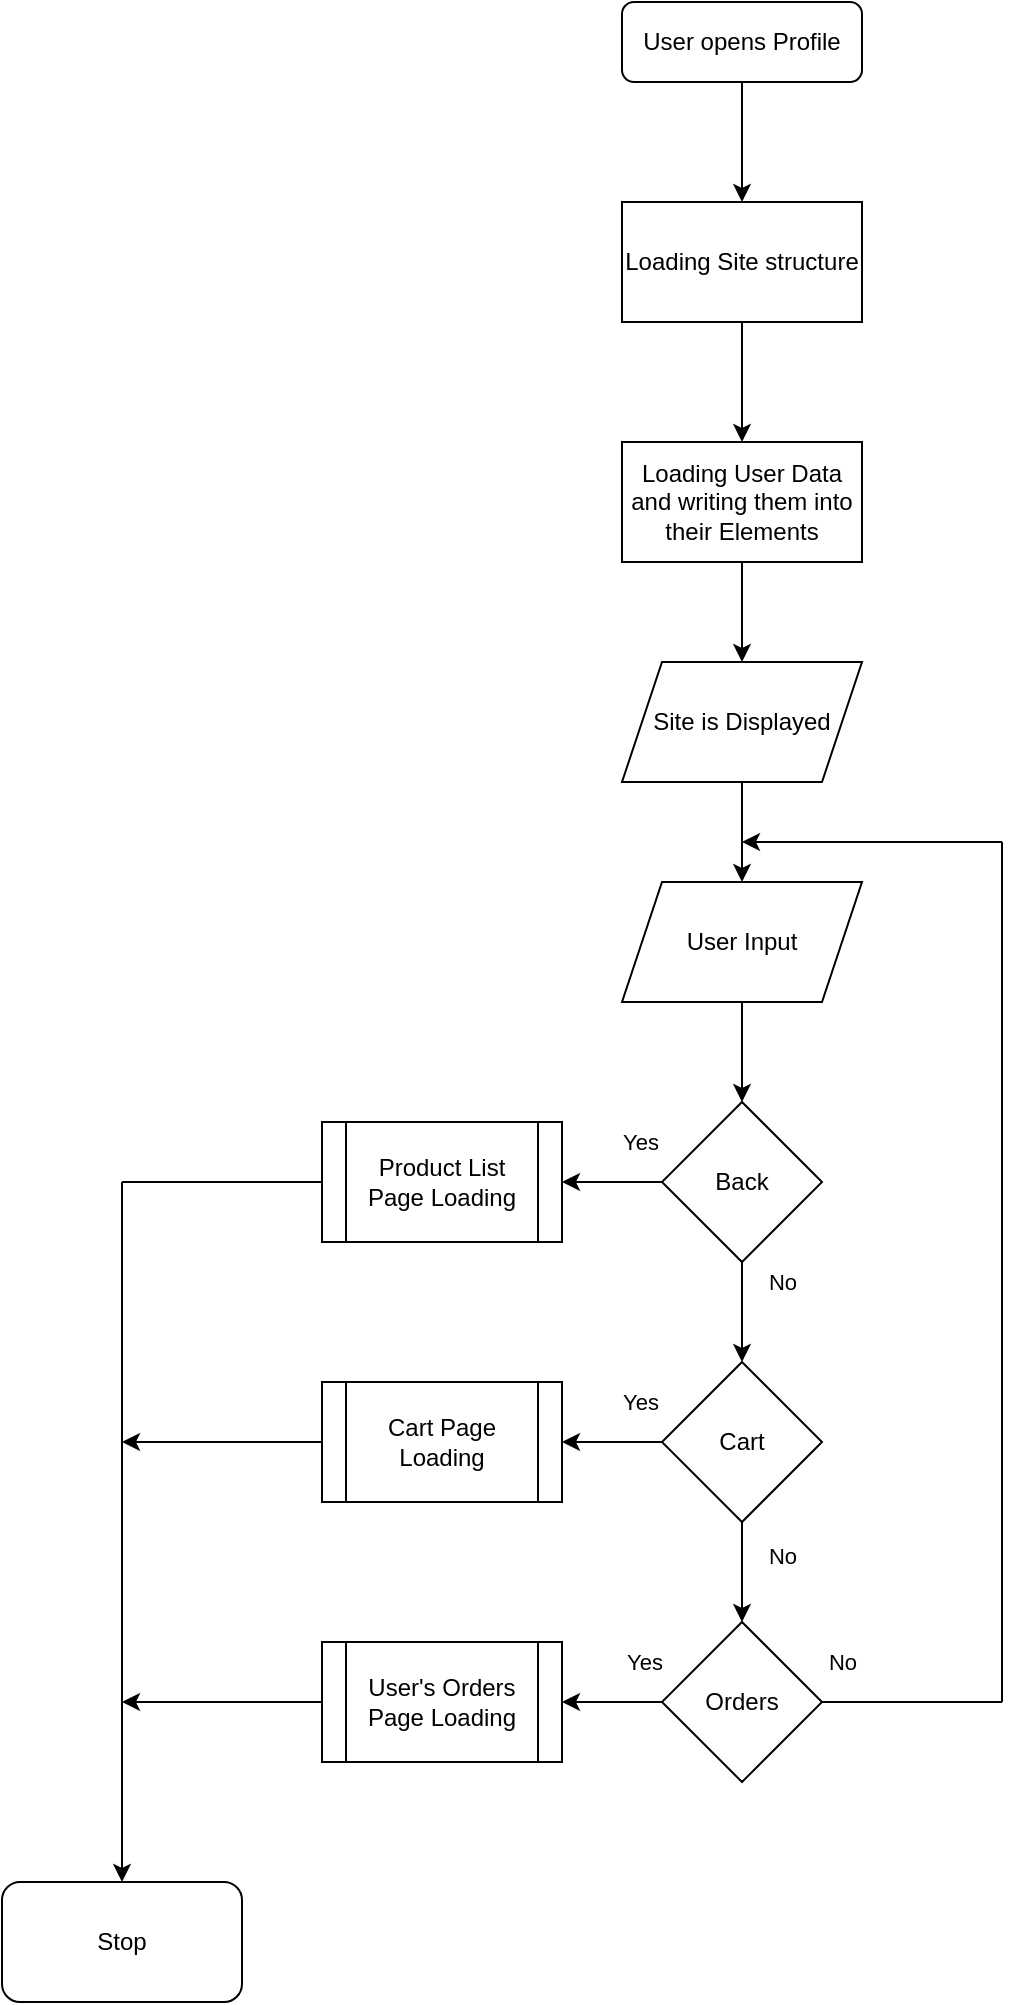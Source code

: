 <mxfile version="16.6.4" type="device" pages="4"><diagram id="ifqOCCTdqr87RmJeDILs" name="Profile-Page"><mxGraphModel dx="1360" dy="802" grid="1" gridSize="10" guides="1" tooltips="1" connect="1" arrows="1" fold="1" page="1" pageScale="1" pageWidth="827" pageHeight="1169" math="0" shadow="0"><root><mxCell id="6UboEJvr1Hs1O29U4E3f-0"/><mxCell id="6UboEJvr1Hs1O29U4E3f-1" parent="6UboEJvr1Hs1O29U4E3f-0"/><mxCell id="6UboEJvr1Hs1O29U4E3f-2" value="User opens Profile" style="rounded=1;whiteSpace=wrap;html=1;fontSize=12;glass=0;strokeWidth=1;shadow=0;" vertex="1" parent="6UboEJvr1Hs1O29U4E3f-1"><mxGeometry x="670" y="50" width="120" height="40" as="geometry"/></mxCell><mxCell id="6UboEJvr1Hs1O29U4E3f-3" value="Loading Site structure" style="rounded=0;whiteSpace=wrap;html=1;" vertex="1" parent="6UboEJvr1Hs1O29U4E3f-1"><mxGeometry x="670" y="150" width="120" height="60" as="geometry"/></mxCell><mxCell id="6UboEJvr1Hs1O29U4E3f-4" value="Loading User Data and writing them into their Elements" style="rounded=0;whiteSpace=wrap;html=1;" vertex="1" parent="6UboEJvr1Hs1O29U4E3f-1"><mxGeometry x="670" y="270" width="120" height="60" as="geometry"/></mxCell><mxCell id="6UboEJvr1Hs1O29U4E3f-5" value="" style="endArrow=classic;html=1;rounded=0;exitX=0.5;exitY=1;exitDx=0;exitDy=0;entryX=0.5;entryY=0;entryDx=0;entryDy=0;" edge="1" parent="6UboEJvr1Hs1O29U4E3f-1" source="6UboEJvr1Hs1O29U4E3f-2" target="6UboEJvr1Hs1O29U4E3f-3"><mxGeometry width="50" height="50" relative="1" as="geometry"><mxPoint x="700" y="340" as="sourcePoint"/><mxPoint x="750" y="290" as="targetPoint"/></mxGeometry></mxCell><mxCell id="6UboEJvr1Hs1O29U4E3f-6" value="" style="endArrow=classic;html=1;rounded=0;exitX=0.5;exitY=1;exitDx=0;exitDy=0;entryX=0.5;entryY=0;entryDx=0;entryDy=0;" edge="1" parent="6UboEJvr1Hs1O29U4E3f-1" source="6UboEJvr1Hs1O29U4E3f-3" target="6UboEJvr1Hs1O29U4E3f-4"><mxGeometry width="50" height="50" relative="1" as="geometry"><mxPoint x="700" y="340" as="sourcePoint"/><mxPoint x="750" y="290" as="targetPoint"/></mxGeometry></mxCell><mxCell id="6UboEJvr1Hs1O29U4E3f-7" value="User Input" style="shape=parallelogram;perimeter=parallelogramPerimeter;whiteSpace=wrap;html=1;fixedSize=1;" vertex="1" parent="6UboEJvr1Hs1O29U4E3f-1"><mxGeometry x="670" y="490" width="120" height="60" as="geometry"/></mxCell><mxCell id="6UboEJvr1Hs1O29U4E3f-8" value="Back" style="rhombus;whiteSpace=wrap;html=1;" vertex="1" parent="6UboEJvr1Hs1O29U4E3f-1"><mxGeometry x="690" y="600" width="80" height="80" as="geometry"/></mxCell><mxCell id="6UboEJvr1Hs1O29U4E3f-9" value="Cart" style="rhombus;whiteSpace=wrap;html=1;" vertex="1" parent="6UboEJvr1Hs1O29U4E3f-1"><mxGeometry x="690" y="730" width="80" height="80" as="geometry"/></mxCell><mxCell id="6UboEJvr1Hs1O29U4E3f-10" value="Orders" style="rhombus;whiteSpace=wrap;html=1;" vertex="1" parent="6UboEJvr1Hs1O29U4E3f-1"><mxGeometry x="690" y="860" width="80" height="80" as="geometry"/></mxCell><mxCell id="6UboEJvr1Hs1O29U4E3f-11" value="" style="endArrow=classic;html=1;rounded=0;exitX=0.5;exitY=1;exitDx=0;exitDy=0;entryX=0.5;entryY=0;entryDx=0;entryDy=0;" edge="1" parent="6UboEJvr1Hs1O29U4E3f-1" source="6UboEJvr1Hs1O29U4E3f-7" target="6UboEJvr1Hs1O29U4E3f-8"><mxGeometry width="50" height="50" relative="1" as="geometry"><mxPoint x="700" y="660" as="sourcePoint"/><mxPoint x="750" y="610" as="targetPoint"/></mxGeometry></mxCell><mxCell id="6UboEJvr1Hs1O29U4E3f-12" value="" style="endArrow=classic;html=1;rounded=0;exitX=0.5;exitY=1;exitDx=0;exitDy=0;entryX=0.5;entryY=0;entryDx=0;entryDy=0;" edge="1" parent="6UboEJvr1Hs1O29U4E3f-1" source="6UboEJvr1Hs1O29U4E3f-8" target="6UboEJvr1Hs1O29U4E3f-9"><mxGeometry width="50" height="50" relative="1" as="geometry"><mxPoint x="700" y="660" as="sourcePoint"/><mxPoint x="750" y="610" as="targetPoint"/></mxGeometry></mxCell><mxCell id="6UboEJvr1Hs1O29U4E3f-13" value="No" style="edgeLabel;html=1;align=center;verticalAlign=middle;resizable=0;points=[];" vertex="1" connectable="0" parent="6UboEJvr1Hs1O29U4E3f-12"><mxGeometry x="-0.409" relative="1" as="geometry"><mxPoint x="20" y="-5" as="offset"/></mxGeometry></mxCell><mxCell id="6UboEJvr1Hs1O29U4E3f-14" value="" style="endArrow=classic;html=1;rounded=0;exitX=0.5;exitY=1;exitDx=0;exitDy=0;entryX=0.5;entryY=0;entryDx=0;entryDy=0;" edge="1" parent="6UboEJvr1Hs1O29U4E3f-1" source="6UboEJvr1Hs1O29U4E3f-9" target="6UboEJvr1Hs1O29U4E3f-10"><mxGeometry width="50" height="50" relative="1" as="geometry"><mxPoint x="700" y="660" as="sourcePoint"/><mxPoint x="750" y="610" as="targetPoint"/></mxGeometry></mxCell><mxCell id="6UboEJvr1Hs1O29U4E3f-15" value="No" style="edgeLabel;html=1;align=center;verticalAlign=middle;resizable=0;points=[];" vertex="1" connectable="0" parent="6UboEJvr1Hs1O29U4E3f-14"><mxGeometry x="-0.314" relative="1" as="geometry"><mxPoint x="20" as="offset"/></mxGeometry></mxCell><mxCell id="6UboEJvr1Hs1O29U4E3f-16" value="" style="endArrow=none;html=1;rounded=0;exitX=1;exitY=0.5;exitDx=0;exitDy=0;" edge="1" parent="6UboEJvr1Hs1O29U4E3f-1" source="6UboEJvr1Hs1O29U4E3f-10"><mxGeometry width="50" height="50" relative="1" as="geometry"><mxPoint x="700" y="700" as="sourcePoint"/><mxPoint x="860" y="900" as="targetPoint"/></mxGeometry></mxCell><mxCell id="6UboEJvr1Hs1O29U4E3f-17" value="No" style="edgeLabel;html=1;align=center;verticalAlign=middle;resizable=0;points=[];" vertex="1" connectable="0" parent="6UboEJvr1Hs1O29U4E3f-16"><mxGeometry x="-0.676" y="-4" relative="1" as="geometry"><mxPoint x="-5" y="-24" as="offset"/></mxGeometry></mxCell><mxCell id="6UboEJvr1Hs1O29U4E3f-18" value="" style="endArrow=none;html=1;rounded=0;" edge="1" parent="6UboEJvr1Hs1O29U4E3f-1"><mxGeometry width="50" height="50" relative="1" as="geometry"><mxPoint x="860" y="900" as="sourcePoint"/><mxPoint x="860" y="470" as="targetPoint"/></mxGeometry></mxCell><mxCell id="6UboEJvr1Hs1O29U4E3f-19" value="" style="endArrow=classic;html=1;rounded=0;" edge="1" parent="6UboEJvr1Hs1O29U4E3f-1"><mxGeometry width="50" height="50" relative="1" as="geometry"><mxPoint x="860" y="470" as="sourcePoint"/><mxPoint x="730" y="470" as="targetPoint"/></mxGeometry></mxCell><mxCell id="6UboEJvr1Hs1O29U4E3f-20" value="Stop" style="rounded=1;whiteSpace=wrap;html=1;" vertex="1" parent="6UboEJvr1Hs1O29U4E3f-1"><mxGeometry x="360" y="990" width="120" height="60" as="geometry"/></mxCell><mxCell id="6UboEJvr1Hs1O29U4E3f-21" value="Product List Page Loading" style="shape=process;whiteSpace=wrap;html=1;backgroundOutline=1;" vertex="1" parent="6UboEJvr1Hs1O29U4E3f-1"><mxGeometry x="520" y="610" width="120" height="60" as="geometry"/></mxCell><mxCell id="6UboEJvr1Hs1O29U4E3f-22" value="Cart Page Loading" style="shape=process;whiteSpace=wrap;html=1;backgroundOutline=1;" vertex="1" parent="6UboEJvr1Hs1O29U4E3f-1"><mxGeometry x="520" y="740" width="120" height="60" as="geometry"/></mxCell><mxCell id="6UboEJvr1Hs1O29U4E3f-23" value="User's Orders Page Loading" style="shape=process;whiteSpace=wrap;html=1;backgroundOutline=1;" vertex="1" parent="6UboEJvr1Hs1O29U4E3f-1"><mxGeometry x="520" y="870" width="120" height="60" as="geometry"/></mxCell><mxCell id="6UboEJvr1Hs1O29U4E3f-24" value="" style="endArrow=classic;html=1;rounded=0;exitX=0;exitY=0.5;exitDx=0;exitDy=0;entryX=1;entryY=0.5;entryDx=0;entryDy=0;" edge="1" parent="6UboEJvr1Hs1O29U4E3f-1" source="6UboEJvr1Hs1O29U4E3f-8" target="6UboEJvr1Hs1O29U4E3f-21"><mxGeometry width="50" height="50" relative="1" as="geometry"><mxPoint x="440" y="800" as="sourcePoint"/><mxPoint x="490" y="750" as="targetPoint"/></mxGeometry></mxCell><mxCell id="6UboEJvr1Hs1O29U4E3f-25" value="Yes" style="edgeLabel;html=1;align=center;verticalAlign=middle;resizable=0;points=[];" vertex="1" connectable="0" parent="6UboEJvr1Hs1O29U4E3f-24"><mxGeometry x="-0.549" y="2" relative="1" as="geometry"><mxPoint y="-22" as="offset"/></mxGeometry></mxCell><mxCell id="6UboEJvr1Hs1O29U4E3f-26" value="" style="endArrow=classic;html=1;rounded=0;exitX=0;exitY=0.5;exitDx=0;exitDy=0;entryX=1;entryY=0.5;entryDx=0;entryDy=0;" edge="1" parent="6UboEJvr1Hs1O29U4E3f-1" source="6UboEJvr1Hs1O29U4E3f-9" target="6UboEJvr1Hs1O29U4E3f-22"><mxGeometry width="50" height="50" relative="1" as="geometry"><mxPoint x="440" y="800" as="sourcePoint"/><mxPoint x="490" y="750" as="targetPoint"/></mxGeometry></mxCell><mxCell id="6UboEJvr1Hs1O29U4E3f-27" value="Yes" style="edgeLabel;html=1;align=center;verticalAlign=middle;resizable=0;points=[];" vertex="1" connectable="0" parent="6UboEJvr1Hs1O29U4E3f-26"><mxGeometry x="-0.549" y="-1" relative="1" as="geometry"><mxPoint y="-19" as="offset"/></mxGeometry></mxCell><mxCell id="6UboEJvr1Hs1O29U4E3f-28" value="" style="endArrow=classic;html=1;rounded=0;exitX=0;exitY=0.5;exitDx=0;exitDy=0;entryX=1;entryY=0.5;entryDx=0;entryDy=0;" edge="1" parent="6UboEJvr1Hs1O29U4E3f-1" source="6UboEJvr1Hs1O29U4E3f-10" target="6UboEJvr1Hs1O29U4E3f-23"><mxGeometry width="50" height="50" relative="1" as="geometry"><mxPoint x="440" y="800" as="sourcePoint"/><mxPoint x="490" y="750" as="targetPoint"/></mxGeometry></mxCell><mxCell id="6UboEJvr1Hs1O29U4E3f-29" value="Yes" style="edgeLabel;html=1;align=center;verticalAlign=middle;resizable=0;points=[];" vertex="1" connectable="0" parent="6UboEJvr1Hs1O29U4E3f-28"><mxGeometry x="-0.663" y="-2" relative="1" as="geometry"><mxPoint x="-1" y="-18" as="offset"/></mxGeometry></mxCell><mxCell id="6UboEJvr1Hs1O29U4E3f-30" value="" style="endArrow=none;html=1;rounded=0;exitX=0;exitY=0.5;exitDx=0;exitDy=0;" edge="1" parent="6UboEJvr1Hs1O29U4E3f-1" source="6UboEJvr1Hs1O29U4E3f-21"><mxGeometry width="50" height="50" relative="1" as="geometry"><mxPoint x="430" y="810" as="sourcePoint"/><mxPoint x="420" y="640" as="targetPoint"/></mxGeometry></mxCell><mxCell id="6UboEJvr1Hs1O29U4E3f-31" value="" style="endArrow=classic;html=1;rounded=0;entryX=0.5;entryY=0;entryDx=0;entryDy=0;" edge="1" parent="6UboEJvr1Hs1O29U4E3f-1" target="6UboEJvr1Hs1O29U4E3f-20"><mxGeometry width="50" height="50" relative="1" as="geometry"><mxPoint x="420" y="640" as="sourcePoint"/><mxPoint x="480" y="760" as="targetPoint"/></mxGeometry></mxCell><mxCell id="6UboEJvr1Hs1O29U4E3f-32" value="" style="endArrow=classic;html=1;rounded=0;exitX=0;exitY=0.5;exitDx=0;exitDy=0;" edge="1" parent="6UboEJvr1Hs1O29U4E3f-1" source="6UboEJvr1Hs1O29U4E3f-22"><mxGeometry width="50" height="50" relative="1" as="geometry"><mxPoint x="430" y="810" as="sourcePoint"/><mxPoint x="420" y="770" as="targetPoint"/></mxGeometry></mxCell><mxCell id="6UboEJvr1Hs1O29U4E3f-33" value="" style="endArrow=classic;html=1;rounded=0;exitX=0;exitY=0.5;exitDx=0;exitDy=0;" edge="1" parent="6UboEJvr1Hs1O29U4E3f-1" source="6UboEJvr1Hs1O29U4E3f-23"><mxGeometry width="50" height="50" relative="1" as="geometry"><mxPoint x="430" y="710" as="sourcePoint"/><mxPoint x="420" y="900" as="targetPoint"/></mxGeometry></mxCell><mxCell id="6UboEJvr1Hs1O29U4E3f-34" value="Site is Displayed" style="shape=parallelogram;perimeter=parallelogramPerimeter;whiteSpace=wrap;html=1;fixedSize=1;" vertex="1" parent="6UboEJvr1Hs1O29U4E3f-1"><mxGeometry x="670" y="380" width="120" height="60" as="geometry"/></mxCell><mxCell id="6UboEJvr1Hs1O29U4E3f-35" value="" style="endArrow=classic;html=1;rounded=0;exitX=0.5;exitY=1;exitDx=0;exitDy=0;entryX=0.5;entryY=0;entryDx=0;entryDy=0;" edge="1" parent="6UboEJvr1Hs1O29U4E3f-1" source="6UboEJvr1Hs1O29U4E3f-4" target="6UboEJvr1Hs1O29U4E3f-34"><mxGeometry width="50" height="50" relative="1" as="geometry"><mxPoint x="630" y="500" as="sourcePoint"/><mxPoint x="680" y="450" as="targetPoint"/></mxGeometry></mxCell><mxCell id="6UboEJvr1Hs1O29U4E3f-36" value="" style="endArrow=classic;html=1;rounded=0;exitX=0.5;exitY=1;exitDx=0;exitDy=0;entryX=0.5;entryY=0;entryDx=0;entryDy=0;" edge="1" parent="6UboEJvr1Hs1O29U4E3f-1" source="6UboEJvr1Hs1O29U4E3f-34" target="6UboEJvr1Hs1O29U4E3f-7"><mxGeometry width="50" height="50" relative="1" as="geometry"><mxPoint x="630" y="500" as="sourcePoint"/><mxPoint x="680" y="450" as="targetPoint"/></mxGeometry></mxCell></root></mxGraphModel></diagram><diagram id="C5RBs43oDa-KdzZeNtuy" name="Product-List"><mxGraphModel dx="2770" dy="2315" grid="1" gridSize="10" guides="1" tooltips="1" connect="1" arrows="1" fold="1" page="1" pageScale="1" pageWidth="827" pageHeight="1169" math="0" shadow="0"><root><mxCell id="WIyWlLk6GJQsqaUBKTNV-0"/><mxCell id="WIyWlLk6GJQsqaUBKTNV-1" parent="WIyWlLk6GJQsqaUBKTNV-0"/><mxCell id="ZesbSi4SJKvxwJMbl0Jw-0" value="User Logs in successfully" style="rounded=1;whiteSpace=wrap;html=1;" parent="WIyWlLk6GJQsqaUBKTNV-1" vertex="1"><mxGeometry x="310" y="-70" width="120" height="60" as="geometry"/></mxCell><mxCell id="ZesbSi4SJKvxwJMbl0Jw-1" value="Load Site structure" style="rounded=0;whiteSpace=wrap;html=1;" parent="WIyWlLk6GJQsqaUBKTNV-1" vertex="1"><mxGeometry x="310" y="40" width="120" height="60" as="geometry"/></mxCell><mxCell id="ZesbSi4SJKvxwJMbl0Jw-2" value="" style="endArrow=classic;html=1;rounded=0;entryX=0.5;entryY=0;entryDx=0;entryDy=0;exitX=0.5;exitY=1;exitDx=0;exitDy=0;" parent="WIyWlLk6GJQsqaUBKTNV-1" source="ZesbSi4SJKvxwJMbl0Jw-0" target="ZesbSi4SJKvxwJMbl0Jw-1" edge="1"><mxGeometry width="50" height="50" relative="1" as="geometry"><mxPoint x="350" as="sourcePoint"/><mxPoint x="400" y="-50" as="targetPoint"/></mxGeometry></mxCell><mxCell id="ZesbSi4SJKvxwJMbl0Jw-3" value="active filter" style="rhombus;whiteSpace=wrap;html=1;" parent="WIyWlLk6GJQsqaUBKTNV-1" vertex="1"><mxGeometry x="330" y="260" width="80" height="80" as="geometry"/></mxCell><mxCell id="ZesbSi4SJKvxwJMbl0Jw-5" value="" style="endArrow=classic;html=1;rounded=0;exitX=1;exitY=0.5;exitDx=0;exitDy=0;entryX=0;entryY=0.5;entryDx=0;entryDy=0;" parent="WIyWlLk6GJQsqaUBKTNV-1" source="ZesbSi4SJKvxwJMbl0Jw-3" target="ZesbSi4SJKvxwJMbl0Jw-6" edge="1"><mxGeometry width="50" height="50" relative="1" as="geometry"><mxPoint x="350" y="310" as="sourcePoint"/><mxPoint x="450" y="280" as="targetPoint"/></mxGeometry></mxCell><mxCell id="eL7oNERH0BsNB8R7pJUF-25" value="Yes" style="edgeLabel;html=1;align=center;verticalAlign=middle;resizable=0;points=[];" parent="ZesbSi4SJKvxwJMbl0Jw-5" vertex="1" connectable="0"><mxGeometry x="-0.293" y="-1" relative="1" as="geometry"><mxPoint x="-17" y="-21" as="offset"/></mxGeometry></mxCell><mxCell id="ZesbSi4SJKvxwJMbl0Jw-6" value="Load Filter" style="rounded=0;whiteSpace=wrap;html=1;" parent="WIyWlLk6GJQsqaUBKTNV-1" vertex="1"><mxGeometry x="470" y="270" width="120" height="60" as="geometry"/></mxCell><mxCell id="ZesbSi4SJKvxwJMbl0Jw-9" value="query for Products" style="rounded=0;whiteSpace=wrap;html=1;" parent="WIyWlLk6GJQsqaUBKTNV-1" vertex="1"><mxGeometry x="310" y="390" width="120" height="60" as="geometry"/></mxCell><mxCell id="ZesbSi4SJKvxwJMbl0Jw-11" value="" style="endArrow=none;html=1;rounded=0;entryX=0;entryY=0.5;entryDx=0;entryDy=0;" parent="WIyWlLk6GJQsqaUBKTNV-1" target="ZesbSi4SJKvxwJMbl0Jw-3" edge="1"><mxGeometry width="50" height="50" relative="1" as="geometry"><mxPoint x="270" y="300" as="sourcePoint"/><mxPoint x="310" y="300" as="targetPoint"/></mxGeometry></mxCell><mxCell id="eL7oNERH0BsNB8R7pJUF-26" value="No" style="edgeLabel;html=1;align=center;verticalAlign=middle;resizable=0;points=[];" parent="ZesbSi4SJKvxwJMbl0Jw-11" vertex="1" connectable="0"><mxGeometry x="0.467" y="1" relative="1" as="geometry"><mxPoint x="6" y="-19" as="offset"/></mxGeometry></mxCell><mxCell id="ZesbSi4SJKvxwJMbl0Jw-12" value="" style="endArrow=none;html=1;rounded=0;" parent="WIyWlLk6GJQsqaUBKTNV-1" edge="1"><mxGeometry width="50" height="50" relative="1" as="geometry"><mxPoint x="270" y="420" as="sourcePoint"/><mxPoint x="270" y="300" as="targetPoint"/></mxGeometry></mxCell><mxCell id="ZesbSi4SJKvxwJMbl0Jw-13" value="" style="endArrow=classic;html=1;rounded=0;entryX=0;entryY=0.5;entryDx=0;entryDy=0;" parent="WIyWlLk6GJQsqaUBKTNV-1" target="ZesbSi4SJKvxwJMbl0Jw-9" edge="1"><mxGeometry width="50" height="50" relative="1" as="geometry"><mxPoint x="270" y="420" as="sourcePoint"/><mxPoint x="400" y="260" as="targetPoint"/></mxGeometry></mxCell><mxCell id="ZesbSi4SJKvxwJMbl0Jw-15" value="" style="endArrow=none;html=1;rounded=0;exitX=0.5;exitY=1;exitDx=0;exitDy=0;" parent="WIyWlLk6GJQsqaUBKTNV-1" source="ZesbSi4SJKvxwJMbl0Jw-6" edge="1"><mxGeometry width="50" height="50" relative="1" as="geometry"><mxPoint x="350" y="310" as="sourcePoint"/><mxPoint x="530" y="420" as="targetPoint"/></mxGeometry></mxCell><mxCell id="ZesbSi4SJKvxwJMbl0Jw-16" value="" style="endArrow=classic;html=1;rounded=0;entryX=1;entryY=0.5;entryDx=0;entryDy=0;" parent="WIyWlLk6GJQsqaUBKTNV-1" target="ZesbSi4SJKvxwJMbl0Jw-9" edge="1"><mxGeometry width="50" height="50" relative="1" as="geometry"><mxPoint x="530" y="420" as="sourcePoint"/><mxPoint x="400" y="260" as="targetPoint"/></mxGeometry></mxCell><mxCell id="ZesbSi4SJKvxwJMbl0Jw-17" value="Load queried Products into their Elements in the Site structure" style="rounded=0;whiteSpace=wrap;html=1;" parent="WIyWlLk6GJQsqaUBKTNV-1" vertex="1"><mxGeometry x="310" y="500" width="120" height="60" as="geometry"/></mxCell><mxCell id="ZesbSi4SJKvxwJMbl0Jw-18" value="" style="endArrow=classic;html=1;rounded=0;exitX=0.5;exitY=1;exitDx=0;exitDy=0;entryX=0.5;entryY=0;entryDx=0;entryDy=0;" parent="WIyWlLk6GJQsqaUBKTNV-1" source="ZesbSi4SJKvxwJMbl0Jw-9" target="ZesbSi4SJKvxwJMbl0Jw-17" edge="1"><mxGeometry width="50" height="50" relative="1" as="geometry"><mxPoint x="390" y="400" as="sourcePoint"/><mxPoint x="440" y="350" as="targetPoint"/></mxGeometry></mxCell><mxCell id="ZesbSi4SJKvxwJMbl0Jw-19" value="Display Products" style="shape=parallelogram;perimeter=parallelogramPerimeter;whiteSpace=wrap;html=1;fixedSize=1;" parent="WIyWlLk6GJQsqaUBKTNV-1" vertex="1"><mxGeometry x="300" y="600" width="140" height="60" as="geometry"/></mxCell><mxCell id="ZesbSi4SJKvxwJMbl0Jw-20" value="" style="endArrow=classic;html=1;rounded=0;exitX=0.5;exitY=1;exitDx=0;exitDy=0;entryX=0.5;entryY=0;entryDx=0;entryDy=0;" parent="WIyWlLk6GJQsqaUBKTNV-1" source="ZesbSi4SJKvxwJMbl0Jw-17" target="ZesbSi4SJKvxwJMbl0Jw-19" edge="1"><mxGeometry width="50" height="50" relative="1" as="geometry"><mxPoint x="390" y="370" as="sourcePoint"/><mxPoint x="440" y="320" as="targetPoint"/></mxGeometry></mxCell><mxCell id="ZesbSi4SJKvxwJMbl0Jw-22" value="User Input" style="shape=parallelogram;perimeter=parallelogramPerimeter;whiteSpace=wrap;html=1;fixedSize=1;" parent="WIyWlLk6GJQsqaUBKTNV-1" vertex="1"><mxGeometry x="310" y="710" width="120" height="60" as="geometry"/></mxCell><mxCell id="ZesbSi4SJKvxwJMbl0Jw-23" value="" style="endArrow=classic;html=1;rounded=0;exitX=0.5;exitY=1;exitDx=0;exitDy=0;entryX=0.5;entryY=0;entryDx=0;entryDy=0;" parent="WIyWlLk6GJQsqaUBKTNV-1" source="ZesbSi4SJKvxwJMbl0Jw-19" target="ZesbSi4SJKvxwJMbl0Jw-22" edge="1"><mxGeometry width="50" height="50" relative="1" as="geometry"><mxPoint x="370" y="670" as="sourcePoint"/><mxPoint x="440" y="520" as="targetPoint"/></mxGeometry></mxCell><mxCell id="ZesbSi4SJKvxwJMbl0Jw-24" value="Product" style="rhombus;whiteSpace=wrap;html=1;" parent="WIyWlLk6GJQsqaUBKTNV-1" vertex="1"><mxGeometry x="330" y="1080" width="80" height="80" as="geometry"/></mxCell><mxCell id="ZesbSi4SJKvxwJMbl0Jw-26" value="Filter dropdown" style="rhombus;whiteSpace=wrap;html=1;" parent="WIyWlLk6GJQsqaUBKTNV-1" vertex="1"><mxGeometry x="330" y="950" width="80" height="80" as="geometry"/></mxCell><mxCell id="ZesbSi4SJKvxwJMbl0Jw-27" value="Searchbar" style="rhombus;whiteSpace=wrap;html=1;" parent="WIyWlLk6GJQsqaUBKTNV-1" vertex="1"><mxGeometry x="330" y="820" width="80" height="80" as="geometry"/></mxCell><mxCell id="ZesbSi4SJKvxwJMbl0Jw-30" value="" style="endArrow=classic;html=1;rounded=0;exitX=0.5;exitY=1;exitDx=0;exitDy=0;entryX=0.5;entryY=0;entryDx=0;entryDy=0;" parent="WIyWlLk6GJQsqaUBKTNV-1" source="ZesbSi4SJKvxwJMbl0Jw-22" target="ZesbSi4SJKvxwJMbl0Jw-27" edge="1"><mxGeometry width="50" height="50" relative="1" as="geometry"><mxPoint x="390" y="1070" as="sourcePoint"/><mxPoint x="440" y="1020" as="targetPoint"/></mxGeometry></mxCell><mxCell id="ZesbSi4SJKvxwJMbl0Jw-31" value="" style="endArrow=classic;html=1;rounded=0;exitX=0.5;exitY=1;exitDx=0;exitDy=0;entryX=0.5;entryY=0;entryDx=0;entryDy=0;" parent="WIyWlLk6GJQsqaUBKTNV-1" source="ZesbSi4SJKvxwJMbl0Jw-27" target="ZesbSi4SJKvxwJMbl0Jw-26" edge="1"><mxGeometry width="50" height="50" relative="1" as="geometry"><mxPoint x="390" y="1070" as="sourcePoint"/><mxPoint x="440" y="1020" as="targetPoint"/></mxGeometry></mxCell><mxCell id="eL7oNERH0BsNB8R7pJUF-20" value="No" style="edgeLabel;html=1;align=center;verticalAlign=middle;resizable=0;points=[];" parent="ZesbSi4SJKvxwJMbl0Jw-31" vertex="1" connectable="0"><mxGeometry x="-0.383" y="-1" relative="1" as="geometry"><mxPoint x="21" as="offset"/></mxGeometry></mxCell><mxCell id="ZesbSi4SJKvxwJMbl0Jw-32" value="" style="endArrow=classic;html=1;rounded=0;exitX=0.5;exitY=1;exitDx=0;exitDy=0;entryX=0.5;entryY=0;entryDx=0;entryDy=0;" parent="WIyWlLk6GJQsqaUBKTNV-1" source="ZesbSi4SJKvxwJMbl0Jw-26" target="ZesbSi4SJKvxwJMbl0Jw-24" edge="1"><mxGeometry width="50" height="50" relative="1" as="geometry"><mxPoint x="390" y="1070" as="sourcePoint"/><mxPoint x="440" y="1020" as="targetPoint"/></mxGeometry></mxCell><mxCell id="eL7oNERH0BsNB8R7pJUF-27" value="No" style="edgeLabel;html=1;align=center;verticalAlign=middle;resizable=0;points=[];" parent="ZesbSi4SJKvxwJMbl0Jw-32" vertex="1" connectable="0"><mxGeometry x="-0.52" relative="1" as="geometry"><mxPoint x="20" y="-2" as="offset"/></mxGeometry></mxCell><mxCell id="ZesbSi4SJKvxwJMbl0Jw-33" value="" style="endArrow=none;html=1;rounded=0;exitX=1;exitY=0.5;exitDx=0;exitDy=0;" parent="WIyWlLk6GJQsqaUBKTNV-1" source="eL7oNERH0BsNB8R7pJUF-0" edge="1"><mxGeometry width="50" height="50" relative="1" as="geometry"><mxPoint x="470" y="1520" as="sourcePoint"/><mxPoint x="670" y="1510" as="targetPoint"/></mxGeometry></mxCell><mxCell id="eL7oNERH0BsNB8R7pJUF-31" value="No" style="edgeLabel;html=1;align=center;verticalAlign=middle;resizable=0;points=[];" parent="ZesbSi4SJKvxwJMbl0Jw-33" vertex="1" connectable="0"><mxGeometry x="-0.862" y="2" relative="1" as="geometry"><mxPoint x="2" y="-18" as="offset"/></mxGeometry></mxCell><mxCell id="ZesbSi4SJKvxwJMbl0Jw-34" value="" style="endArrow=none;html=1;rounded=0;" parent="WIyWlLk6GJQsqaUBKTNV-1" edge="1"><mxGeometry width="50" height="50" relative="1" as="geometry"><mxPoint x="670" y="1510" as="sourcePoint"/><mxPoint x="670" y="690" as="targetPoint"/></mxGeometry></mxCell><mxCell id="ZesbSi4SJKvxwJMbl0Jw-35" value="" style="endArrow=classic;html=1;rounded=0;" parent="WIyWlLk6GJQsqaUBKTNV-1" edge="1"><mxGeometry width="50" height="50" relative="1" as="geometry"><mxPoint x="670" y="690" as="sourcePoint"/><mxPoint x="370" y="690" as="targetPoint"/></mxGeometry></mxCell><mxCell id="ZesbSi4SJKvxwJMbl0Jw-36" value="" style="endArrow=classic;html=1;rounded=0;exitX=0;exitY=0.5;exitDx=0;exitDy=0;" parent="WIyWlLk6GJQsqaUBKTNV-1" source="ZesbSi4SJKvxwJMbl0Jw-27" target="ZesbSi4SJKvxwJMbl0Jw-37" edge="1"><mxGeometry width="50" height="50" relative="1" as="geometry"><mxPoint x="390" y="860" as="sourcePoint"/><mxPoint x="260" y="860" as="targetPoint"/></mxGeometry></mxCell><mxCell id="eL7oNERH0BsNB8R7pJUF-17" value="Yes" style="edgeLabel;html=1;align=center;verticalAlign=middle;resizable=0;points=[];" parent="ZesbSi4SJKvxwJMbl0Jw-36" vertex="1" connectable="0"><mxGeometry x="-0.694" y="-3" relative="1" as="geometry"><mxPoint x="51" y="-17" as="offset"/></mxGeometry></mxCell><mxCell id="ZesbSi4SJKvxwJMbl0Jw-37" value="Search Funktion" style="shape=process;whiteSpace=wrap;html=1;backgroundOutline=1;" parent="WIyWlLk6GJQsqaUBKTNV-1" vertex="1"><mxGeometry x="-190" y="830" width="120" height="60" as="geometry"/></mxCell><mxCell id="ZesbSi4SJKvxwJMbl0Jw-38" value="Dropdown Opens" style="shape=parallelogram;perimeter=parallelogramPerimeter;whiteSpace=wrap;html=1;fixedSize=1;" parent="WIyWlLk6GJQsqaUBKTNV-1" vertex="1"><mxGeometry x="-380" y="960" width="120" height="60" as="geometry"/></mxCell><mxCell id="ZesbSi4SJKvxwJMbl0Jw-39" value="Load Categories into Dropdown" style="rounded=0;whiteSpace=wrap;html=1;" parent="WIyWlLk6GJQsqaUBKTNV-1" vertex="1"><mxGeometry x="-190" y="960" width="120" height="60" as="geometry"/></mxCell><mxCell id="ZesbSi4SJKvxwJMbl0Jw-40" value="" style="endArrow=classic;html=1;rounded=0;exitX=0;exitY=0.5;exitDx=0;exitDy=0;entryX=1;entryY=0.5;entryDx=0;entryDy=0;" parent="WIyWlLk6GJQsqaUBKTNV-1" source="ZesbSi4SJKvxwJMbl0Jw-26" target="ZesbSi4SJKvxwJMbl0Jw-39" edge="1"><mxGeometry width="50" height="50" relative="1" as="geometry"><mxPoint x="250" y="860" as="sourcePoint"/><mxPoint x="300" y="810" as="targetPoint"/></mxGeometry></mxCell><mxCell id="eL7oNERH0BsNB8R7pJUF-19" value="Yes" style="edgeLabel;html=1;align=center;verticalAlign=middle;resizable=0;points=[];" parent="ZesbSi4SJKvxwJMbl0Jw-40" vertex="1" connectable="0"><mxGeometry x="-0.889" y="1" relative="1" as="geometry"><mxPoint x="12" y="-21" as="offset"/></mxGeometry></mxCell><mxCell id="ZesbSi4SJKvxwJMbl0Jw-41" value="" style="endArrow=classic;html=1;rounded=0;exitX=0;exitY=0.5;exitDx=0;exitDy=0;entryX=1;entryY=0.5;entryDx=0;entryDy=0;" parent="WIyWlLk6GJQsqaUBKTNV-1" source="ZesbSi4SJKvxwJMbl0Jw-39" target="ZesbSi4SJKvxwJMbl0Jw-38" edge="1"><mxGeometry width="50" height="50" relative="1" as="geometry"><mxPoint x="-90" y="860" as="sourcePoint"/><mxPoint x="-40" y="810" as="targetPoint"/></mxGeometry></mxCell><mxCell id="ZesbSi4SJKvxwJMbl0Jw-42" value="User&amp;nbsp; chooses a Category" style="shape=parallelogram;perimeter=parallelogramPerimeter;whiteSpace=wrap;html=1;fixedSize=1;" parent="WIyWlLk6GJQsqaUBKTNV-1" vertex="1"><mxGeometry x="-560" y="960" width="120" height="60" as="geometry"/></mxCell><mxCell id="ZesbSi4SJKvxwJMbl0Jw-43" value="" style="endArrow=classic;html=1;rounded=0;exitX=0;exitY=0.5;exitDx=0;exitDy=0;entryX=1;entryY=0.5;entryDx=0;entryDy=0;" parent="WIyWlLk6GJQsqaUBKTNV-1" source="ZesbSi4SJKvxwJMbl0Jw-38" target="ZesbSi4SJKvxwJMbl0Jw-42" edge="1"><mxGeometry width="50" height="50" relative="1" as="geometry"><mxPoint x="-370" y="880" as="sourcePoint"/><mxPoint x="-450" y="880" as="targetPoint"/></mxGeometry></mxCell><mxCell id="ZesbSi4SJKvxwJMbl0Jw-44" value="Display Site" style="shape=parallelogram;perimeter=parallelogramPerimeter;whiteSpace=wrap;html=1;fixedSize=1;" parent="WIyWlLk6GJQsqaUBKTNV-1" vertex="1"><mxGeometry x="310" y="140" width="120" height="60" as="geometry"/></mxCell><mxCell id="ZesbSi4SJKvxwJMbl0Jw-45" value="" style="endArrow=classic;html=1;rounded=0;exitX=0.5;exitY=1;exitDx=0;exitDy=0;entryX=0.5;entryY=0;entryDx=0;entryDy=0;" parent="WIyWlLk6GJQsqaUBKTNV-1" source="ZesbSi4SJKvxwJMbl0Jw-1" target="ZesbSi4SJKvxwJMbl0Jw-44" edge="1"><mxGeometry width="50" height="50" relative="1" as="geometry"><mxPoint x="380" y="250" as="sourcePoint"/><mxPoint x="430" y="200" as="targetPoint"/></mxGeometry></mxCell><mxCell id="ZesbSi4SJKvxwJMbl0Jw-46" value="" style="endArrow=classic;html=1;rounded=0;exitX=0.5;exitY=1;exitDx=0;exitDy=0;entryX=0.5;entryY=0;entryDx=0;entryDy=0;" parent="WIyWlLk6GJQsqaUBKTNV-1" source="ZesbSi4SJKvxwJMbl0Jw-44" target="ZesbSi4SJKvxwJMbl0Jw-3" edge="1"><mxGeometry width="50" height="50" relative="1" as="geometry"><mxPoint x="380" y="250" as="sourcePoint"/><mxPoint x="430" y="200" as="targetPoint"/></mxGeometry></mxCell><mxCell id="ZesbSi4SJKvxwJMbl0Jw-48" value="" style="endArrow=classic;html=1;rounded=0;" parent="WIyWlLk6GJQsqaUBKTNV-1" edge="1"><mxGeometry width="50" height="50" relative="1" as="geometry"><mxPoint x="-600" y="240" as="sourcePoint"/><mxPoint x="370" y="240" as="targetPoint"/></mxGeometry></mxCell><mxCell id="ZesbSi4SJKvxwJMbl0Jw-49" value="Load Results of search into their elements" style="rounded=0;whiteSpace=wrap;html=1;" parent="WIyWlLk6GJQsqaUBKTNV-1" vertex="1"><mxGeometry x="-380" y="830" width="120" height="60" as="geometry"/></mxCell><mxCell id="ZesbSi4SJKvxwJMbl0Jw-51" value="" style="endArrow=none;html=1;rounded=0;entryX=0;entryY=0.5;entryDx=0;entryDy=0;" parent="WIyWlLk6GJQsqaUBKTNV-1" target="ZesbSi4SJKvxwJMbl0Jw-42" edge="1"><mxGeometry width="50" height="50" relative="1" as="geometry"><mxPoint x="-600" y="990" as="sourcePoint"/><mxPoint x="-260" y="650" as="targetPoint"/></mxGeometry></mxCell><mxCell id="ZesbSi4SJKvxwJMbl0Jw-52" value="" style="endArrow=none;html=1;rounded=0;" parent="WIyWlLk6GJQsqaUBKTNV-1" edge="1"><mxGeometry width="50" height="50" relative="1" as="geometry"><mxPoint x="-600" y="990" as="sourcePoint"/><mxPoint x="-600" y="240" as="targetPoint"/></mxGeometry></mxCell><mxCell id="ZesbSi4SJKvxwJMbl0Jw-53" value="" style="endArrow=classic;html=1;rounded=0;exitX=0;exitY=0.5;exitDx=0;exitDy=0;entryX=1;entryY=0.5;entryDx=0;entryDy=0;" parent="WIyWlLk6GJQsqaUBKTNV-1" source="ZesbSi4SJKvxwJMbl0Jw-37" target="ZesbSi4SJKvxwJMbl0Jw-49" edge="1"><mxGeometry width="50" height="50" relative="1" as="geometry"><mxPoint x="-410" y="800" as="sourcePoint"/><mxPoint x="-360" y="750" as="targetPoint"/></mxGeometry></mxCell><mxCell id="ZesbSi4SJKvxwJMbl0Jw-55" value="" style="endArrow=none;html=1;rounded=0;exitX=0;exitY=0.5;exitDx=0;exitDy=0;" parent="WIyWlLk6GJQsqaUBKTNV-1" source="ZesbSi4SJKvxwJMbl0Jw-49" edge="1"><mxGeometry width="50" height="50" relative="1" as="geometry"><mxPoint x="-80" y="600" as="sourcePoint"/><mxPoint x="-440" y="860" as="targetPoint"/></mxGeometry></mxCell><mxCell id="ZesbSi4SJKvxwJMbl0Jw-56" value="" style="endArrow=classic;html=1;rounded=0;entryX=0;entryY=0.5;entryDx=0;entryDy=0;" parent="WIyWlLk6GJQsqaUBKTNV-1" target="ZesbSi4SJKvxwJMbl0Jw-19" edge="1"><mxGeometry width="50" height="50" relative="1" as="geometry"><mxPoint x="-440" y="630" as="sourcePoint"/><mxPoint x="210" y="550" as="targetPoint"/></mxGeometry></mxCell><mxCell id="ZesbSi4SJKvxwJMbl0Jw-57" value="" style="endArrow=none;html=1;rounded=0;" parent="WIyWlLk6GJQsqaUBKTNV-1" edge="1"><mxGeometry width="50" height="50" relative="1" as="geometry"><mxPoint x="-440" y="860" as="sourcePoint"/><mxPoint x="-440" y="630" as="targetPoint"/></mxGeometry></mxCell><mxCell id="ZesbSi4SJKvxwJMbl0Jw-58" value="Load Product Detail Site with Product Data" style="rounded=0;whiteSpace=wrap;html=1;" parent="WIyWlLk6GJQsqaUBKTNV-1" vertex="1"><mxGeometry x="-190" y="1090" width="120" height="60" as="geometry"/></mxCell><mxCell id="ZesbSi4SJKvxwJMbl0Jw-59" value="Display Product Detail Site" style="shape=parallelogram;perimeter=parallelogramPerimeter;whiteSpace=wrap;html=1;fixedSize=1;" parent="WIyWlLk6GJQsqaUBKTNV-1" vertex="1"><mxGeometry x="-190" y="1210" width="120" height="60" as="geometry"/></mxCell><mxCell id="ZesbSi4SJKvxwJMbl0Jw-60" value="" style="endArrow=classic;html=1;rounded=0;exitX=0;exitY=0.5;exitDx=0;exitDy=0;entryX=1;entryY=0.5;entryDx=0;entryDy=0;" parent="WIyWlLk6GJQsqaUBKTNV-1" source="ZesbSi4SJKvxwJMbl0Jw-24" target="ZesbSi4SJKvxwJMbl0Jw-58" edge="1"><mxGeometry width="50" height="50" relative="1" as="geometry"><mxPoint x="210" y="970" as="sourcePoint"/><mxPoint x="260" y="920" as="targetPoint"/></mxGeometry></mxCell><mxCell id="eL7oNERH0BsNB8R7pJUF-21" value="Yes" style="edgeLabel;html=1;align=center;verticalAlign=middle;resizable=0;points=[];" parent="ZesbSi4SJKvxwJMbl0Jw-60" vertex="1" connectable="0"><mxGeometry x="-0.884" relative="1" as="geometry"><mxPoint x="13" y="-20" as="offset"/></mxGeometry></mxCell><mxCell id="ZesbSi4SJKvxwJMbl0Jw-63" value="" style="endArrow=classic;html=1;rounded=0;exitX=0.5;exitY=1;exitDx=0;exitDy=0;entryX=0.5;entryY=0;entryDx=0;entryDy=0;" parent="WIyWlLk6GJQsqaUBKTNV-1" source="ZesbSi4SJKvxwJMbl0Jw-58" target="ZesbSi4SJKvxwJMbl0Jw-59" edge="1"><mxGeometry width="50" height="50" relative="1" as="geometry"><mxPoint x="-130" y="970" as="sourcePoint"/><mxPoint x="-80" y="920" as="targetPoint"/></mxGeometry></mxCell><mxCell id="ZesbSi4SJKvxwJMbl0Jw-64" value="User Input" style="shape=parallelogram;perimeter=parallelogramPerimeter;whiteSpace=wrap;html=1;fixedSize=1;" parent="WIyWlLk6GJQsqaUBKTNV-1" vertex="1"><mxGeometry x="-190" y="1340" width="120" height="60" as="geometry"/></mxCell><mxCell id="ZesbSi4SJKvxwJMbl0Jw-66" value="Save in Cart" style="rhombus;whiteSpace=wrap;html=1;" parent="WIyWlLk6GJQsqaUBKTNV-1" vertex="1"><mxGeometry x="-170" y="1580" width="80" height="80" as="geometry"/></mxCell><mxCell id="ZesbSi4SJKvxwJMbl0Jw-67" value="Back" style="rhombus;whiteSpace=wrap;html=1;" parent="WIyWlLk6GJQsqaUBKTNV-1" vertex="1"><mxGeometry x="-170" y="1450" width="80" height="80" as="geometry"/></mxCell><mxCell id="ZesbSi4SJKvxwJMbl0Jw-68" value="" style="endArrow=classic;html=1;rounded=0;exitX=0.5;exitY=1;exitDx=0;exitDy=0;entryX=0.5;entryY=0;entryDx=0;entryDy=0;" parent="WIyWlLk6GJQsqaUBKTNV-1" source="ZesbSi4SJKvxwJMbl0Jw-64" target="ZesbSi4SJKvxwJMbl0Jw-67" edge="1"><mxGeometry width="50" height="50" relative="1" as="geometry"><mxPoint x="-110" y="1700" as="sourcePoint"/><mxPoint x="-60" y="1650" as="targetPoint"/></mxGeometry></mxCell><mxCell id="ZesbSi4SJKvxwJMbl0Jw-69" value="" style="endArrow=classic;html=1;rounded=0;exitX=0.5;exitY=1;exitDx=0;exitDy=0;entryX=0.5;entryY=0;entryDx=0;entryDy=0;" parent="WIyWlLk6GJQsqaUBKTNV-1" source="ZesbSi4SJKvxwJMbl0Jw-67" target="ZesbSi4SJKvxwJMbl0Jw-66" edge="1"><mxGeometry width="50" height="50" relative="1" as="geometry"><mxPoint x="-110" y="1700" as="sourcePoint"/><mxPoint x="-60" y="1650" as="targetPoint"/></mxGeometry></mxCell><mxCell id="eL7oNERH0BsNB8R7pJUF-33" value="No" style="edgeLabel;html=1;align=center;verticalAlign=middle;resizable=0;points=[];" parent="ZesbSi4SJKvxwJMbl0Jw-69" vertex="1" connectable="0"><mxGeometry x="-0.643" y="1" relative="1" as="geometry"><mxPoint x="19" y="1" as="offset"/></mxGeometry></mxCell><mxCell id="ZesbSi4SJKvxwJMbl0Jw-74" value="" style="endArrow=classic;html=1;rounded=0;exitX=0.5;exitY=1;exitDx=0;exitDy=0;entryX=0.5;entryY=0;entryDx=0;entryDy=0;" parent="WIyWlLk6GJQsqaUBKTNV-1" source="ZesbSi4SJKvxwJMbl0Jw-59" target="ZesbSi4SJKvxwJMbl0Jw-64" edge="1"><mxGeometry width="50" height="50" relative="1" as="geometry"><mxPoint x="-130" y="1130" as="sourcePoint"/><mxPoint x="-80" y="1080" as="targetPoint"/></mxGeometry></mxCell><mxCell id="ZesbSi4SJKvxwJMbl0Jw-75" value="" style="endArrow=none;html=1;rounded=0;exitX=1;exitY=0.5;exitDx=0;exitDy=0;" parent="WIyWlLk6GJQsqaUBKTNV-1" source="ZesbSi4SJKvxwJMbl0Jw-66" edge="1"><mxGeometry width="50" height="50" relative="1" as="geometry"><mxPoint x="-130" y="1540" as="sourcePoint"/><mxPoint x="-30" y="1620" as="targetPoint"/></mxGeometry></mxCell><mxCell id="eL7oNERH0BsNB8R7pJUF-34" value="No" style="edgeLabel;html=1;align=center;verticalAlign=middle;resizable=0;points=[];" parent="ZesbSi4SJKvxwJMbl0Jw-75" vertex="1" connectable="0"><mxGeometry x="-0.468" y="-1" relative="1" as="geometry"><mxPoint y="-21" as="offset"/></mxGeometry></mxCell><mxCell id="ZesbSi4SJKvxwJMbl0Jw-76" value="" style="endArrow=none;html=1;rounded=0;" parent="WIyWlLk6GJQsqaUBKTNV-1" edge="1"><mxGeometry width="50" height="50" relative="1" as="geometry"><mxPoint x="-30" y="1620" as="sourcePoint"/><mxPoint x="-30" y="1370" as="targetPoint"/></mxGeometry></mxCell><mxCell id="ZesbSi4SJKvxwJMbl0Jw-77" value="" style="endArrow=classic;html=1;rounded=0;entryX=1;entryY=0.5;entryDx=0;entryDy=0;" parent="WIyWlLk6GJQsqaUBKTNV-1" target="ZesbSi4SJKvxwJMbl0Jw-64" edge="1"><mxGeometry width="50" height="50" relative="1" as="geometry"><mxPoint x="-30" y="1370" as="sourcePoint"/><mxPoint x="-80" y="1490" as="targetPoint"/></mxGeometry></mxCell><mxCell id="ZesbSi4SJKvxwJMbl0Jw-78" value="" style="endArrow=none;html=1;rounded=0;entryX=0;entryY=0.5;entryDx=0;entryDy=0;" parent="WIyWlLk6GJQsqaUBKTNV-1" target="ZesbSi4SJKvxwJMbl0Jw-67" edge="1"><mxGeometry width="50" height="50" relative="1" as="geometry"><mxPoint x="-680" y="1490" as="sourcePoint"/><mxPoint x="20" y="1490" as="targetPoint"/></mxGeometry></mxCell><mxCell id="eL7oNERH0BsNB8R7pJUF-32" value="Yes" style="edgeLabel;html=1;align=center;verticalAlign=middle;resizable=0;points=[];" parent="ZesbSi4SJKvxwJMbl0Jw-78" vertex="1" connectable="0"><mxGeometry x="0.89" y="-1" relative="1" as="geometry"><mxPoint x="7" y="-21" as="offset"/></mxGeometry></mxCell><mxCell id="ZesbSi4SJKvxwJMbl0Jw-79" value="" style="endArrow=none;html=1;rounded=0;" parent="WIyWlLk6GJQsqaUBKTNV-1" edge="1"><mxGeometry width="50" height="50" relative="1" as="geometry"><mxPoint x="-680" y="1490" as="sourcePoint"/><mxPoint x="-680" y="70" as="targetPoint"/></mxGeometry></mxCell><mxCell id="ZesbSi4SJKvxwJMbl0Jw-80" value="" style="endArrow=classic;html=1;rounded=0;entryX=0;entryY=0.5;entryDx=0;entryDy=0;" parent="WIyWlLk6GJQsqaUBKTNV-1" target="ZesbSi4SJKvxwJMbl0Jw-1" edge="1"><mxGeometry width="50" height="50" relative="1" as="geometry"><mxPoint x="-680" y="70" as="sourcePoint"/><mxPoint x="-200" y="40" as="targetPoint"/></mxGeometry></mxCell><mxCell id="ZesbSi4SJKvxwJMbl0Jw-82" value="" style="endArrow=classic;html=1;rounded=0;exitX=0;exitY=0.5;exitDx=0;exitDy=0;" parent="WIyWlLk6GJQsqaUBKTNV-1" source="ZesbSi4SJKvxwJMbl0Jw-66" edge="1"><mxGeometry width="50" height="50" relative="1" as="geometry"><mxPoint x="-110" y="1680" as="sourcePoint"/><mxPoint x="-260" y="1620" as="targetPoint"/></mxGeometry></mxCell><mxCell id="eL7oNERH0BsNB8R7pJUF-35" value="Yes" style="edgeLabel;html=1;align=center;verticalAlign=middle;resizable=0;points=[];" parent="ZesbSi4SJKvxwJMbl0Jw-82" vertex="1" connectable="0"><mxGeometry x="-0.664" y="-1" relative="1" as="geometry"><mxPoint x="-5" y="-19" as="offset"/></mxGeometry></mxCell><mxCell id="ZesbSi4SJKvxwJMbl0Jw-83" value="product is saved in users current cart" style="rounded=0;whiteSpace=wrap;html=1;" parent="WIyWlLk6GJQsqaUBKTNV-1" vertex="1"><mxGeometry x="-380" y="1590" width="120" height="60" as="geometry"/></mxCell><mxCell id="ZesbSi4SJKvxwJMbl0Jw-84" value="Cart" style="rhombus;whiteSpace=wrap;html=1;" parent="WIyWlLk6GJQsqaUBKTNV-1" vertex="1"><mxGeometry x="330" y="1340" width="80" height="80" as="geometry"/></mxCell><mxCell id="ZesbSi4SJKvxwJMbl0Jw-86" value="Close" style="rhombus;whiteSpace=wrap;html=1;" parent="WIyWlLk6GJQsqaUBKTNV-1" vertex="1"><mxGeometry x="330" y="1210" width="80" height="80" as="geometry"/></mxCell><mxCell id="ZesbSi4SJKvxwJMbl0Jw-89" value="Stop" style="rounded=1;whiteSpace=wrap;html=1;" parent="WIyWlLk6GJQsqaUBKTNV-1" vertex="1"><mxGeometry x="10" y="1669.997" width="120" height="60" as="geometry"/></mxCell><mxCell id="ZesbSi4SJKvxwJMbl0Jw-90" value="Cart Page Loading" style="shape=process;whiteSpace=wrap;html=1;backgroundOutline=1;" parent="WIyWlLk6GJQsqaUBKTNV-1" vertex="1"><mxGeometry x="160" y="1350" width="120" height="60" as="geometry"/></mxCell><mxCell id="ZesbSi4SJKvxwJMbl0Jw-93" value="" style="endArrow=none;html=1;rounded=0;exitX=0;exitY=0.5;exitDx=0;exitDy=0;" parent="WIyWlLk6GJQsqaUBKTNV-1" source="ZesbSi4SJKvxwJMbl0Jw-83" edge="1"><mxGeometry width="50" height="50" relative="1" as="geometry"><mxPoint x="20" y="1600" as="sourcePoint"/><mxPoint x="-680" y="1620" as="targetPoint"/></mxGeometry></mxCell><mxCell id="ZesbSi4SJKvxwJMbl0Jw-94" value="" style="endArrow=classic;html=1;rounded=0;" parent="WIyWlLk6GJQsqaUBKTNV-1" edge="1"><mxGeometry width="50" height="50" relative="1" as="geometry"><mxPoint x="-680" y="1620" as="sourcePoint"/><mxPoint x="-680" y="1490" as="targetPoint"/></mxGeometry></mxCell><mxCell id="eL7oNERH0BsNB8R7pJUF-0" value="Profile" style="rhombus;whiteSpace=wrap;html=1;" parent="WIyWlLk6GJQsqaUBKTNV-1" vertex="1"><mxGeometry x="330" y="1470" width="80" height="80" as="geometry"/></mxCell><mxCell id="eL7oNERH0BsNB8R7pJUF-4" value="User's Profile Page Loading" style="shape=process;whiteSpace=wrap;html=1;backgroundOutline=1;" parent="WIyWlLk6GJQsqaUBKTNV-1" vertex="1"><mxGeometry x="160" y="1480" width="120" height="60" as="geometry"/></mxCell><mxCell id="eL7oNERH0BsNB8R7pJUF-5" value="" style="endArrow=classic;html=1;rounded=0;exitX=0;exitY=0.5;exitDx=0;exitDy=0;entryX=1;entryY=0.5;entryDx=0;entryDy=0;" parent="WIyWlLk6GJQsqaUBKTNV-1" source="ZesbSi4SJKvxwJMbl0Jw-84" target="ZesbSi4SJKvxwJMbl0Jw-90" edge="1"><mxGeometry width="50" height="50" relative="1" as="geometry"><mxPoint x="250" y="1310" as="sourcePoint"/><mxPoint x="300" y="1260" as="targetPoint"/></mxGeometry></mxCell><mxCell id="eL7oNERH0BsNB8R7pJUF-23" value="Yes" style="edgeLabel;html=1;align=center;verticalAlign=middle;resizable=0;points=[];" parent="eL7oNERH0BsNB8R7pJUF-5" vertex="1" connectable="0"><mxGeometry x="-0.491" y="-3" relative="1" as="geometry"><mxPoint x="2" y="-17" as="offset"/></mxGeometry></mxCell><mxCell id="eL7oNERH0BsNB8R7pJUF-6" value="" style="endArrow=classic;html=1;rounded=0;exitX=0;exitY=0.5;exitDx=0;exitDy=0;entryX=1;entryY=0.5;entryDx=0;entryDy=0;" parent="WIyWlLk6GJQsqaUBKTNV-1" source="eL7oNERH0BsNB8R7pJUF-0" target="eL7oNERH0BsNB8R7pJUF-4" edge="1"><mxGeometry width="50" height="50" relative="1" as="geometry"><mxPoint x="250" y="1520" as="sourcePoint"/><mxPoint x="300" y="1470" as="targetPoint"/></mxGeometry></mxCell><mxCell id="eL7oNERH0BsNB8R7pJUF-24" value="Yes" style="edgeLabel;html=1;align=center;verticalAlign=middle;resizable=0;points=[];" parent="eL7oNERH0BsNB8R7pJUF-6" vertex="1" connectable="0"><mxGeometry x="-0.453" y="1" relative="1" as="geometry"><mxPoint x="3" y="-21" as="offset"/></mxGeometry></mxCell><mxCell id="eL7oNERH0BsNB8R7pJUF-8" value="" style="endArrow=classic;html=1;rounded=0;entryX=0.5;entryY=0;entryDx=0;entryDy=0;" parent="WIyWlLk6GJQsqaUBKTNV-1" target="ZesbSi4SJKvxwJMbl0Jw-89" edge="1"><mxGeometry width="50" height="50" relative="1" as="geometry"><mxPoint x="70" y="1250" as="sourcePoint"/><mxPoint x="300" y="1470" as="targetPoint"/></mxGeometry></mxCell><mxCell id="eL7oNERH0BsNB8R7pJUF-9" value="" style="endArrow=classic;html=1;rounded=0;exitX=0;exitY=0.5;exitDx=0;exitDy=0;" parent="WIyWlLk6GJQsqaUBKTNV-1" source="ZesbSi4SJKvxwJMbl0Jw-90" edge="1"><mxGeometry width="50" height="50" relative="1" as="geometry"><mxPoint x="250" y="1520" as="sourcePoint"/><mxPoint x="70" y="1380" as="targetPoint"/></mxGeometry></mxCell><mxCell id="eL7oNERH0BsNB8R7pJUF-10" value="" style="endArrow=classic;html=1;rounded=0;exitX=0;exitY=0.5;exitDx=0;exitDy=0;" parent="WIyWlLk6GJQsqaUBKTNV-1" source="eL7oNERH0BsNB8R7pJUF-4" edge="1"><mxGeometry width="50" height="50" relative="1" as="geometry"><mxPoint x="250" y="1520" as="sourcePoint"/><mxPoint x="70" y="1510" as="targetPoint"/></mxGeometry></mxCell><mxCell id="eL7oNERH0BsNB8R7pJUF-11" value="Site Closes" style="rounded=0;whiteSpace=wrap;html=1;" parent="WIyWlLk6GJQsqaUBKTNV-1" vertex="1"><mxGeometry x="160" y="1220" width="120" height="60" as="geometry"/></mxCell><mxCell id="eL7oNERH0BsNB8R7pJUF-12" value="" style="endArrow=classic;html=1;rounded=0;exitX=0;exitY=0.5;exitDx=0;exitDy=0;entryX=1;entryY=0.5;entryDx=0;entryDy=0;" parent="WIyWlLk6GJQsqaUBKTNV-1" source="ZesbSi4SJKvxwJMbl0Jw-86" target="eL7oNERH0BsNB8R7pJUF-11" edge="1"><mxGeometry width="50" height="50" relative="1" as="geometry"><mxPoint x="250" y="1420" as="sourcePoint"/><mxPoint x="300" y="1370" as="targetPoint"/></mxGeometry></mxCell><mxCell id="eL7oNERH0BsNB8R7pJUF-22" value="Yes" style="edgeLabel;html=1;align=center;verticalAlign=middle;resizable=0;points=[];" parent="eL7oNERH0BsNB8R7pJUF-12" vertex="1" connectable="0"><mxGeometry x="-0.491" y="-2" relative="1" as="geometry"><mxPoint x="2" y="-18" as="offset"/></mxGeometry></mxCell><mxCell id="eL7oNERH0BsNB8R7pJUF-13" value="" style="endArrow=none;html=1;rounded=0;entryX=0;entryY=0.5;entryDx=0;entryDy=0;" parent="WIyWlLk6GJQsqaUBKTNV-1" target="eL7oNERH0BsNB8R7pJUF-11" edge="1"><mxGeometry width="50" height="50" relative="1" as="geometry"><mxPoint x="70" y="1250" as="sourcePoint"/><mxPoint x="300" y="1370" as="targetPoint"/></mxGeometry></mxCell><mxCell id="eL7oNERH0BsNB8R7pJUF-14" value="" style="endArrow=classic;html=1;rounded=0;exitX=0.5;exitY=1;exitDx=0;exitDy=0;" parent="WIyWlLk6GJQsqaUBKTNV-1" source="ZesbSi4SJKvxwJMbl0Jw-24" target="ZesbSi4SJKvxwJMbl0Jw-86" edge="1"><mxGeometry width="50" height="50" relative="1" as="geometry"><mxPoint x="390" y="1420" as="sourcePoint"/><mxPoint x="440" y="1370" as="targetPoint"/></mxGeometry></mxCell><mxCell id="eL7oNERH0BsNB8R7pJUF-28" value="No" style="edgeLabel;html=1;align=center;verticalAlign=middle;resizable=0;points=[];" parent="eL7oNERH0BsNB8R7pJUF-14" vertex="1" connectable="0"><mxGeometry x="-0.52" y="-2" relative="1" as="geometry"><mxPoint x="22" as="offset"/></mxGeometry></mxCell><mxCell id="eL7oNERH0BsNB8R7pJUF-15" value="" style="endArrow=classic;html=1;rounded=0;exitX=0.5;exitY=1;exitDx=0;exitDy=0;entryX=0.5;entryY=0;entryDx=0;entryDy=0;" parent="WIyWlLk6GJQsqaUBKTNV-1" source="ZesbSi4SJKvxwJMbl0Jw-86" target="ZesbSi4SJKvxwJMbl0Jw-84" edge="1"><mxGeometry width="50" height="50" relative="1" as="geometry"><mxPoint x="390" y="1420" as="sourcePoint"/><mxPoint x="400" y="1330" as="targetPoint"/></mxGeometry></mxCell><mxCell id="eL7oNERH0BsNB8R7pJUF-29" value="No" style="edgeLabel;html=1;align=center;verticalAlign=middle;resizable=0;points=[];" parent="eL7oNERH0BsNB8R7pJUF-15" vertex="1" connectable="0"><mxGeometry x="0.213" relative="1" as="geometry"><mxPoint x="20" y="-21" as="offset"/></mxGeometry></mxCell><mxCell id="eL7oNERH0BsNB8R7pJUF-16" value="" style="endArrow=classic;html=1;rounded=0;exitX=0.5;exitY=1;exitDx=0;exitDy=0;entryX=0.5;entryY=0;entryDx=0;entryDy=0;" parent="WIyWlLk6GJQsqaUBKTNV-1" source="ZesbSi4SJKvxwJMbl0Jw-84" target="eL7oNERH0BsNB8R7pJUF-0" edge="1"><mxGeometry width="50" height="50" relative="1" as="geometry"><mxPoint x="390" y="1420" as="sourcePoint"/><mxPoint x="440" y="1370" as="targetPoint"/></mxGeometry></mxCell><mxCell id="eL7oNERH0BsNB8R7pJUF-30" value="No" style="edgeLabel;html=1;align=center;verticalAlign=middle;resizable=0;points=[];" parent="eL7oNERH0BsNB8R7pJUF-16" vertex="1" connectable="0"><mxGeometry x="-0.676" y="-1" relative="1" as="geometry"><mxPoint x="21" as="offset"/></mxGeometry></mxCell></root></mxGraphModel></diagram><diagram id="NDhJe3WMBg0Cn063Sp4Q" name="Search Function"><mxGraphModel dx="1360" dy="802" grid="1" gridSize="10" guides="1" tooltips="1" connect="1" arrows="1" fold="1" page="1" pageScale="1" pageWidth="827" pageHeight="1169" math="0" shadow="0"><root><mxCell id="wJah3VhH6L148qFgsfnt-0"/><mxCell id="wJah3VhH6L148qFgsfnt-1" parent="wJah3VhH6L148qFgsfnt-0"/><mxCell id="wJah3VhH6L148qFgsfnt-2" value="Search Function is called" style="rounded=1;whiteSpace=wrap;html=1;fontSize=12;glass=0;strokeWidth=1;shadow=0;" vertex="1" parent="wJah3VhH6L148qFgsfnt-1"><mxGeometry x="440" y="50" width="120" height="40" as="geometry"/></mxCell><mxCell id="wJah3VhH6L148qFgsfnt-3" value="User inputs Letter" style="shape=parallelogram;perimeter=parallelogramPerimeter;whiteSpace=wrap;html=1;fixedSize=1;" vertex="1" parent="wJah3VhH6L148qFgsfnt-1"><mxGeometry x="440" y="150" width="120" height="60" as="geometry"/></mxCell><mxCell id="wJah3VhH6L148qFgsfnt-4" value="" style="endArrow=classic;html=1;rounded=0;exitX=0.5;exitY=1;exitDx=0;exitDy=0;entryX=0.5;entryY=0;entryDx=0;entryDy=0;" edge="1" parent="wJah3VhH6L148qFgsfnt-1" source="wJah3VhH6L148qFgsfnt-2" target="wJah3VhH6L148qFgsfnt-3"><mxGeometry width="50" height="50" relative="1" as="geometry"><mxPoint x="570" y="380" as="sourcePoint"/><mxPoint x="620" y="330" as="targetPoint"/></mxGeometry></mxCell><mxCell id="wJah3VhH6L148qFgsfnt-5" value="Letter gets added to Search string" style="rounded=0;whiteSpace=wrap;html=1;" vertex="1" parent="wJah3VhH6L148qFgsfnt-1"><mxGeometry x="440" y="270" width="120" height="60" as="geometry"/></mxCell><mxCell id="wJah3VhH6L148qFgsfnt-6" value="" style="endArrow=classic;html=1;rounded=0;exitX=0.5;exitY=1;exitDx=0;exitDy=0;entryX=0.5;entryY=0;entryDx=0;entryDy=0;" edge="1" parent="wJah3VhH6L148qFgsfnt-1" source="wJah3VhH6L148qFgsfnt-3" target="wJah3VhH6L148qFgsfnt-5"><mxGeometry width="50" height="50" relative="1" as="geometry"><mxPoint x="570" y="380" as="sourcePoint"/><mxPoint x="620" y="330" as="targetPoint"/></mxGeometry></mxCell><mxCell id="wJah3VhH6L148qFgsfnt-7" value="query for Products with Searchstring anywhere in their Data" style="rounded=0;whiteSpace=wrap;html=1;" vertex="1" parent="wJah3VhH6L148qFgsfnt-1"><mxGeometry x="440" y="550" width="120" height="60" as="geometry"/></mxCell><mxCell id="wJah3VhH6L148qFgsfnt-8" value="Search button clicked" style="rhombus;whiteSpace=wrap;html=1;" vertex="1" parent="wJah3VhH6L148qFgsfnt-1"><mxGeometry x="460" y="400" width="80" height="80" as="geometry"/></mxCell><mxCell id="wJah3VhH6L148qFgsfnt-9" value="" style="endArrow=classic;html=1;rounded=0;exitX=0.5;exitY=1;exitDx=0;exitDy=0;entryX=0.5;entryY=0;entryDx=0;entryDy=0;" edge="1" parent="wJah3VhH6L148qFgsfnt-1" source="wJah3VhH6L148qFgsfnt-5" target="wJah3VhH6L148qFgsfnt-8"><mxGeometry width="50" height="50" relative="1" as="geometry"><mxPoint x="570" y="450" as="sourcePoint"/><mxPoint x="620" y="400" as="targetPoint"/></mxGeometry></mxCell><mxCell id="wJah3VhH6L148qFgsfnt-10" value="" style="endArrow=none;html=1;rounded=0;exitX=0;exitY=0.5;exitDx=0;exitDy=0;" edge="1" parent="wJah3VhH6L148qFgsfnt-1" source="wJah3VhH6L148qFgsfnt-8"><mxGeometry width="50" height="50" relative="1" as="geometry"><mxPoint x="450" y="450" as="sourcePoint"/><mxPoint x="380" y="440" as="targetPoint"/></mxGeometry></mxCell><mxCell id="wJah3VhH6L148qFgsfnt-11" value="" style="endArrow=none;html=1;rounded=0;" edge="1" parent="wJah3VhH6L148qFgsfnt-1"><mxGeometry width="50" height="50" relative="1" as="geometry"><mxPoint x="380" y="440" as="sourcePoint"/><mxPoint x="380" y="130" as="targetPoint"/></mxGeometry></mxCell><mxCell id="wJah3VhH6L148qFgsfnt-12" value="" style="endArrow=classic;html=1;rounded=0;" edge="1" parent="wJah3VhH6L148qFgsfnt-1"><mxGeometry width="50" height="50" relative="1" as="geometry"><mxPoint x="380" y="130" as="sourcePoint"/><mxPoint x="500" y="130" as="targetPoint"/></mxGeometry></mxCell><mxCell id="wJah3VhH6L148qFgsfnt-13" value="" style="endArrow=classic;html=1;rounded=0;exitX=0.5;exitY=1;exitDx=0;exitDy=0;entryX=0.5;entryY=0;entryDx=0;entryDy=0;" edge="1" parent="wJah3VhH6L148qFgsfnt-1" source="wJah3VhH6L148qFgsfnt-8" target="wJah3VhH6L148qFgsfnt-7"><mxGeometry width="50" height="50" relative="1" as="geometry"><mxPoint x="450" y="440" as="sourcePoint"/><mxPoint x="500" y="390" as="targetPoint"/></mxGeometry></mxCell><mxCell id="wJah3VhH6L148qFgsfnt-14" value="return querried Products" style="rounded=1;whiteSpace=wrap;html=1;" vertex="1" parent="wJah3VhH6L148qFgsfnt-1"><mxGeometry x="440" y="680" width="120" height="60" as="geometry"/></mxCell><mxCell id="wJah3VhH6L148qFgsfnt-15" value="" style="endArrow=classic;html=1;rounded=0;exitX=0.5;exitY=1;exitDx=0;exitDy=0;entryX=0.5;entryY=0;entryDx=0;entryDy=0;" edge="1" parent="wJah3VhH6L148qFgsfnt-1" source="wJah3VhH6L148qFgsfnt-7" target="wJah3VhH6L148qFgsfnt-14"><mxGeometry width="50" height="50" relative="1" as="geometry"><mxPoint x="450" y="640" as="sourcePoint"/><mxPoint x="500" y="590" as="targetPoint"/></mxGeometry></mxCell></root></mxGraphModel></diagram><diagram id="N1ZlajbRzCtHtGwH3R3N" name="User Orders"><mxGraphModel dx="1700" dy="1003" grid="1" gridSize="10" guides="1" tooltips="1" connect="1" arrows="1" fold="1" page="1" pageScale="1" pageWidth="827" pageHeight="1169" math="0" shadow="0"><root><mxCell id="UrfqsTSkDa06mJsXHZb3-0"/><mxCell id="UrfqsTSkDa06mJsXHZb3-1" parent="UrfqsTSkDa06mJsXHZb3-0"/><mxCell id="UrfqsTSkDa06mJsXHZb3-2" value="User opens Oders" style="rounded=1;whiteSpace=wrap;html=1;fontSize=12;glass=0;strokeWidth=1;shadow=0;" vertex="1" parent="UrfqsTSkDa06mJsXHZb3-1"><mxGeometry x="1000" y="110" width="120" height="40" as="geometry"/></mxCell><mxCell id="UrfqsTSkDa06mJsXHZb3-3" value="Load Site structure" style="rounded=0;whiteSpace=wrap;html=1;" vertex="1" parent="UrfqsTSkDa06mJsXHZb3-1"><mxGeometry x="1000" y="210" width="120" height="60" as="geometry"/></mxCell><mxCell id="UrfqsTSkDa06mJsXHZb3-4" value="" style="endArrow=classic;html=1;rounded=0;exitX=0.5;exitY=1;exitDx=0;exitDy=0;entryX=0.5;entryY=0;entryDx=0;entryDy=0;" edge="1" parent="UrfqsTSkDa06mJsXHZb3-1" source="UrfqsTSkDa06mJsXHZb3-2" target="UrfqsTSkDa06mJsXHZb3-3"><mxGeometry width="50" height="50" relative="1" as="geometry"><mxPoint x="1090" y="340" as="sourcePoint"/><mxPoint x="1140" y="290" as="targetPoint"/></mxGeometry></mxCell><mxCell id="UrfqsTSkDa06mJsXHZb3-5" value="query and load User's Orders into their Elements" style="rounded=0;whiteSpace=wrap;html=1;" vertex="1" parent="UrfqsTSkDa06mJsXHZb3-1"><mxGeometry x="1000" y="330" width="120" height="60" as="geometry"/></mxCell><mxCell id="UrfqsTSkDa06mJsXHZb3-6" value="" style="endArrow=classic;html=1;rounded=0;exitX=0.5;exitY=1;exitDx=0;exitDy=0;entryX=0.5;entryY=0;entryDx=0;entryDy=0;" edge="1" parent="UrfqsTSkDa06mJsXHZb3-1" source="UrfqsTSkDa06mJsXHZb3-3" target="UrfqsTSkDa06mJsXHZb3-5"><mxGeometry width="50" height="50" relative="1" as="geometry"><mxPoint x="1090" y="330" as="sourcePoint"/><mxPoint x="1140" y="280" as="targetPoint"/></mxGeometry></mxCell><mxCell id="UrfqsTSkDa06mJsXHZb3-7" value="Display Site" style="shape=parallelogram;perimeter=parallelogramPerimeter;whiteSpace=wrap;html=1;fixedSize=1;" vertex="1" parent="UrfqsTSkDa06mJsXHZb3-1"><mxGeometry x="1000" y="450" width="120" height="60" as="geometry"/></mxCell><mxCell id="UrfqsTSkDa06mJsXHZb3-8" value="" style="endArrow=classic;html=1;rounded=0;exitX=0.5;exitY=1;exitDx=0;exitDy=0;entryX=0.5;entryY=0;entryDx=0;entryDy=0;" edge="1" parent="UrfqsTSkDa06mJsXHZb3-1" source="UrfqsTSkDa06mJsXHZb3-5" target="UrfqsTSkDa06mJsXHZb3-7"><mxGeometry width="50" height="50" relative="1" as="geometry"><mxPoint x="1090" y="330" as="sourcePoint"/><mxPoint x="1140" y="280" as="targetPoint"/></mxGeometry></mxCell><mxCell id="UrfqsTSkDa06mJsXHZb3-9" value="User Input" style="shape=parallelogram;perimeter=parallelogramPerimeter;whiteSpace=wrap;html=1;fixedSize=1;" vertex="1" parent="UrfqsTSkDa06mJsXHZb3-1"><mxGeometry x="1000" y="570" width="120" height="60" as="geometry"/></mxCell><mxCell id="UrfqsTSkDa06mJsXHZb3-10" value="" style="endArrow=classic;html=1;rounded=0;exitX=0.5;exitY=1;exitDx=0;exitDy=0;entryX=0.5;entryY=0;entryDx=0;entryDy=0;" edge="1" parent="UrfqsTSkDa06mJsXHZb3-1" source="UrfqsTSkDa06mJsXHZb3-7" target="UrfqsTSkDa06mJsXHZb3-9"><mxGeometry width="50" height="50" relative="1" as="geometry"><mxPoint x="1090" y="630" as="sourcePoint"/><mxPoint x="1140" y="580" as="targetPoint"/></mxGeometry></mxCell><mxCell id="UrfqsTSkDa06mJsXHZb3-11" value="Order" style="rhombus;whiteSpace=wrap;html=1;" vertex="1" parent="UrfqsTSkDa06mJsXHZb3-1"><mxGeometry x="1020" y="690" width="80" height="80" as="geometry"/></mxCell><mxCell id="UrfqsTSkDa06mJsXHZb3-12" value="Back" style="rhombus;whiteSpace=wrap;html=1;" vertex="1" parent="UrfqsTSkDa06mJsXHZb3-1"><mxGeometry x="1020" y="830" width="80" height="80" as="geometry"/></mxCell><mxCell id="UrfqsTSkDa06mJsXHZb3-13" value="" style="endArrow=classic;html=1;rounded=0;exitX=0.5;exitY=1;exitDx=0;exitDy=0;entryX=0.5;entryY=0;entryDx=0;entryDy=0;" edge="1" parent="UrfqsTSkDa06mJsXHZb3-1" source="UrfqsTSkDa06mJsXHZb3-9" target="UrfqsTSkDa06mJsXHZb3-11"><mxGeometry width="50" height="50" relative="1" as="geometry"><mxPoint x="1090" y="830" as="sourcePoint"/><mxPoint x="1140" y="780" as="targetPoint"/></mxGeometry></mxCell><mxCell id="UrfqsTSkDa06mJsXHZb3-14" value="" style="endArrow=classic;html=1;rounded=0;exitX=0.5;exitY=1;exitDx=0;exitDy=0;entryX=0.5;entryY=0;entryDx=0;entryDy=0;" edge="1" parent="UrfqsTSkDa06mJsXHZb3-1" source="UrfqsTSkDa06mJsXHZb3-11" target="UrfqsTSkDa06mJsXHZb3-12"><mxGeometry width="50" height="50" relative="1" as="geometry"><mxPoint x="1090" y="830" as="sourcePoint"/><mxPoint x="1140" y="780" as="targetPoint"/></mxGeometry></mxCell><mxCell id="UrfqsTSkDa06mJsXHZb3-15" value="" style="endArrow=none;html=1;rounded=0;exitX=1;exitY=0.5;exitDx=0;exitDy=0;" edge="1" parent="UrfqsTSkDa06mJsXHZb3-1" source="UrfqsTSkDa06mJsXHZb3-12"><mxGeometry width="50" height="50" relative="1" as="geometry"><mxPoint x="1090" y="730" as="sourcePoint"/><mxPoint x="1170" y="870" as="targetPoint"/></mxGeometry></mxCell><mxCell id="UrfqsTSkDa06mJsXHZb3-16" value="" style="endArrow=none;html=1;rounded=0;" edge="1" parent="UrfqsTSkDa06mJsXHZb3-1"><mxGeometry width="50" height="50" relative="1" as="geometry"><mxPoint x="1170" y="870" as="sourcePoint"/><mxPoint x="1170" y="540" as="targetPoint"/></mxGeometry></mxCell><mxCell id="UrfqsTSkDa06mJsXHZb3-17" value="" style="endArrow=classic;html=1;rounded=0;" edge="1" parent="UrfqsTSkDa06mJsXHZb3-1"><mxGeometry width="50" height="50" relative="1" as="geometry"><mxPoint x="1170" y="540" as="sourcePoint"/><mxPoint x="1060" y="540" as="targetPoint"/></mxGeometry></mxCell><mxCell id="UrfqsTSkDa06mJsXHZb3-18" value="Stop" style="rounded=1;whiteSpace=wrap;html=1;" vertex="1" parent="UrfqsTSkDa06mJsXHZb3-1"><mxGeometry x="1000" y="1090" width="120" height="60" as="geometry"/></mxCell><mxCell id="UrfqsTSkDa06mJsXHZb3-19" value="" style="endArrow=classic;html=1;rounded=0;exitX=0.5;exitY=1;exitDx=0;exitDy=0;entryX=0.5;entryY=0;entryDx=0;entryDy=0;" edge="1" parent="UrfqsTSkDa06mJsXHZb3-1" source="UrfqsTSkDa06mJsXHZb3-12" target="UrfqsTSkDa06mJsXHZb3-20"><mxGeometry width="50" height="50" relative="1" as="geometry"><mxPoint x="1090" y="830" as="sourcePoint"/><mxPoint x="1060" y="950" as="targetPoint"/></mxGeometry></mxCell><mxCell id="UrfqsTSkDa06mJsXHZb3-20" value="User Profile Page Loading" style="shape=process;whiteSpace=wrap;html=1;backgroundOutline=1;" vertex="1" parent="UrfqsTSkDa06mJsXHZb3-1"><mxGeometry x="1000" y="970" width="120" height="60" as="geometry"/></mxCell><mxCell id="UrfqsTSkDa06mJsXHZb3-21" value="" style="endArrow=classic;html=1;rounded=0;exitX=0.5;exitY=1;exitDx=0;exitDy=0;entryX=0.5;entryY=0;entryDx=0;entryDy=0;" edge="1" parent="UrfqsTSkDa06mJsXHZb3-1" source="UrfqsTSkDa06mJsXHZb3-20" target="UrfqsTSkDa06mJsXHZb3-18"><mxGeometry width="50" height="50" relative="1" as="geometry"><mxPoint x="1090" y="920" as="sourcePoint"/><mxPoint x="1140" y="870" as="targetPoint"/></mxGeometry></mxCell><mxCell id="UrfqsTSkDa06mJsXHZb3-22" value="Load Order Detail Site" style="rounded=0;whiteSpace=wrap;html=1;" vertex="1" parent="UrfqsTSkDa06mJsXHZb3-1"><mxGeometry x="720" y="700" width="120" height="60" as="geometry"/></mxCell><mxCell id="UrfqsTSkDa06mJsXHZb3-23" value="" style="endArrow=classic;html=1;rounded=0;exitX=0;exitY=0.5;exitDx=0;exitDy=0;entryX=1;entryY=0.5;entryDx=0;entryDy=0;" edge="1" parent="UrfqsTSkDa06mJsXHZb3-1" source="UrfqsTSkDa06mJsXHZb3-11" target="UrfqsTSkDa06mJsXHZb3-22"><mxGeometry width="50" height="50" relative="1" as="geometry"><mxPoint x="920" y="820" as="sourcePoint"/><mxPoint x="970" y="770" as="targetPoint"/></mxGeometry></mxCell><mxCell id="UrfqsTSkDa06mJsXHZb3-24" value="Display Order Detail" style="shape=parallelogram;perimeter=parallelogramPerimeter;whiteSpace=wrap;html=1;fixedSize=1;" vertex="1" parent="UrfqsTSkDa06mJsXHZb3-1"><mxGeometry x="720" y="840" width="120" height="60" as="geometry"/></mxCell><mxCell id="UrfqsTSkDa06mJsXHZb3-25" value="" style="endArrow=classic;html=1;rounded=0;exitX=0.5;exitY=1;exitDx=0;exitDy=0;entryX=0.5;entryY=0;entryDx=0;entryDy=0;" edge="1" parent="UrfqsTSkDa06mJsXHZb3-1" source="UrfqsTSkDa06mJsXHZb3-22" target="UrfqsTSkDa06mJsXHZb3-24"><mxGeometry width="50" height="50" relative="1" as="geometry"><mxPoint x="620" y="810" as="sourcePoint"/><mxPoint x="670" y="760" as="targetPoint"/></mxGeometry></mxCell><mxCell id="UrfqsTSkDa06mJsXHZb3-26" value="User Input" style="shape=parallelogram;perimeter=parallelogramPerimeter;whiteSpace=wrap;html=1;fixedSize=1;" vertex="1" parent="UrfqsTSkDa06mJsXHZb3-1"><mxGeometry x="720" y="970" width="120" height="60" as="geometry"/></mxCell><mxCell id="UrfqsTSkDa06mJsXHZb3-27" value="" style="endArrow=classic;html=1;rounded=0;exitX=0.5;exitY=1;exitDx=0;exitDy=0;entryX=0.5;entryY=0;entryDx=0;entryDy=0;" edge="1" parent="UrfqsTSkDa06mJsXHZb3-1" source="UrfqsTSkDa06mJsXHZb3-24" target="UrfqsTSkDa06mJsXHZb3-26"><mxGeometry width="50" height="50" relative="1" as="geometry"><mxPoint x="710" y="1010" as="sourcePoint"/><mxPoint x="760" y="960" as="targetPoint"/></mxGeometry></mxCell><mxCell id="UrfqsTSkDa06mJsXHZb3-28" value="Back" style="rhombus;whiteSpace=wrap;html=1;" vertex="1" parent="UrfqsTSkDa06mJsXHZb3-1"><mxGeometry x="740" y="1080" width="80" height="80" as="geometry"/></mxCell><mxCell id="UrfqsTSkDa06mJsXHZb3-29" value="Return Order" style="rhombus;whiteSpace=wrap;html=1;" vertex="1" parent="UrfqsTSkDa06mJsXHZb3-1"><mxGeometry x="740" y="1220" width="80" height="80" as="geometry"/></mxCell><mxCell id="UrfqsTSkDa06mJsXHZb3-30" value="" style="endArrow=classic;html=1;rounded=0;exitX=0.5;exitY=1;exitDx=0;exitDy=0;entryX=0.5;entryY=0;entryDx=0;entryDy=0;" edge="1" parent="UrfqsTSkDa06mJsXHZb3-1" source="UrfqsTSkDa06mJsXHZb3-26" target="UrfqsTSkDa06mJsXHZb3-28"><mxGeometry width="50" height="50" relative="1" as="geometry"><mxPoint x="710" y="1010" as="sourcePoint"/><mxPoint x="760" y="960" as="targetPoint"/></mxGeometry></mxCell><mxCell id="UrfqsTSkDa06mJsXHZb3-31" value="" style="endArrow=classic;html=1;rounded=0;exitX=0.5;exitY=1;exitDx=0;exitDy=0;entryX=0.5;entryY=0;entryDx=0;entryDy=0;" edge="1" parent="UrfqsTSkDa06mJsXHZb3-1" source="UrfqsTSkDa06mJsXHZb3-28" target="UrfqsTSkDa06mJsXHZb3-29"><mxGeometry width="50" height="50" relative="1" as="geometry"><mxPoint x="710" y="1210" as="sourcePoint"/><mxPoint x="760" y="1160" as="targetPoint"/></mxGeometry></mxCell><mxCell id="UrfqsTSkDa06mJsXHZb3-32" value="" style="endArrow=classic;html=1;rounded=0;exitX=0;exitY=0.5;exitDx=0;exitDy=0;" edge="1" parent="UrfqsTSkDa06mJsXHZb3-1" source="UrfqsTSkDa06mJsXHZb3-29" target="UrfqsTSkDa06mJsXHZb3-33"><mxGeometry width="50" height="50" relative="1" as="geometry"><mxPoint x="710" y="1110" as="sourcePoint"/><mxPoint x="660" y="1260" as="targetPoint"/></mxGeometry></mxCell><mxCell id="UrfqsTSkDa06mJsXHZb3-33" value="Return Process" style="shape=process;whiteSpace=wrap;html=1;backgroundOutline=1;" vertex="1" parent="UrfqsTSkDa06mJsXHZb3-1"><mxGeometry x="550" y="1230" width="120" height="60" as="geometry"/></mxCell><mxCell id="UrfqsTSkDa06mJsXHZb3-34" value="" style="endArrow=none;html=1;rounded=0;entryX=0;entryY=0.5;entryDx=0;entryDy=0;" edge="1" parent="UrfqsTSkDa06mJsXHZb3-1" target="UrfqsTSkDa06mJsXHZb3-28"><mxGeometry width="50" height="50" relative="1" as="geometry"><mxPoint x="420" y="1120" as="sourcePoint"/><mxPoint x="670" y="1060" as="targetPoint"/></mxGeometry></mxCell><mxCell id="UrfqsTSkDa06mJsXHZb3-35" value="" style="endArrow=none;html=1;rounded=0;exitX=1;exitY=0.5;exitDx=0;exitDy=0;" edge="1" parent="UrfqsTSkDa06mJsXHZb3-1" source="UrfqsTSkDa06mJsXHZb3-29"><mxGeometry width="50" height="50" relative="1" as="geometry"><mxPoint x="720" y="1120" as="sourcePoint"/><mxPoint x="900" y="1260" as="targetPoint"/></mxGeometry></mxCell><mxCell id="UrfqsTSkDa06mJsXHZb3-36" value="" style="endArrow=none;html=1;rounded=0;" edge="1" parent="UrfqsTSkDa06mJsXHZb3-1"><mxGeometry width="50" height="50" relative="1" as="geometry"><mxPoint x="900" y="1260" as="sourcePoint"/><mxPoint x="900" y="930" as="targetPoint"/></mxGeometry></mxCell><mxCell id="UrfqsTSkDa06mJsXHZb3-37" value="" style="endArrow=classic;html=1;rounded=0;" edge="1" parent="UrfqsTSkDa06mJsXHZb3-1"><mxGeometry width="50" height="50" relative="1" as="geometry"><mxPoint x="900" y="930" as="sourcePoint"/><mxPoint x="780" y="930" as="targetPoint"/></mxGeometry></mxCell><mxCell id="UrfqsTSkDa06mJsXHZb3-38" value="" style="endArrow=none;html=1;rounded=0;" edge="1" parent="UrfqsTSkDa06mJsXHZb3-1"><mxGeometry width="50" height="50" relative="1" as="geometry"><mxPoint x="420" y="1120" as="sourcePoint"/><mxPoint x="420" y="190" as="targetPoint"/></mxGeometry></mxCell><mxCell id="UrfqsTSkDa06mJsXHZb3-39" value="" style="endArrow=classic;html=1;rounded=0;" edge="1" parent="UrfqsTSkDa06mJsXHZb3-1"><mxGeometry width="50" height="50" relative="1" as="geometry"><mxPoint x="420" y="190" as="sourcePoint"/><mxPoint x="1062" y="190" as="targetPoint"/></mxGeometry></mxCell><mxCell id="UrfqsTSkDa06mJsXHZb3-40" value="" style="endArrow=none;html=1;rounded=0;entryX=0;entryY=0.5;entryDx=0;entryDy=0;" edge="1" parent="UrfqsTSkDa06mJsXHZb3-1" target="UrfqsTSkDa06mJsXHZb3-33"><mxGeometry width="50" height="50" relative="1" as="geometry"><mxPoint x="420" y="1260" as="sourcePoint"/><mxPoint x="440" y="1070" as="targetPoint"/></mxGeometry></mxCell><mxCell id="UrfqsTSkDa06mJsXHZb3-41" value="" style="endArrow=classic;html=1;rounded=0;" edge="1" parent="UrfqsTSkDa06mJsXHZb3-1"><mxGeometry width="50" height="50" relative="1" as="geometry"><mxPoint x="420" y="1260" as="sourcePoint"/><mxPoint x="420" y="1120" as="targetPoint"/></mxGeometry></mxCell></root></mxGraphModel></diagram></mxfile>